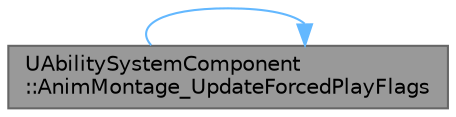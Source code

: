 digraph "UAbilitySystemComponent::AnimMontage_UpdateForcedPlayFlags"
{
 // INTERACTIVE_SVG=YES
 // LATEX_PDF_SIZE
  bgcolor="transparent";
  edge [fontname=Helvetica,fontsize=10,labelfontname=Helvetica,labelfontsize=10];
  node [fontname=Helvetica,fontsize=10,shape=box,height=0.2,width=0.4];
  rankdir="LR";
  Node1 [id="Node000001",label="UAbilitySystemComponent\l::AnimMontage_UpdateForcedPlayFlags",height=0.2,width=0.4,color="gray40", fillcolor="grey60", style="filled", fontcolor="black",tooltip="Copy over playing flags for duplicate animation data."];
  Node1 -> Node1 [id="edge1_Node000001_Node000001",color="steelblue1",style="solid",tooltip=" "];
}
